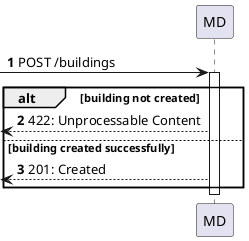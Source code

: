 @startuml
autonumber

participant "MD" as mdr

[-> mdr: POST /buildings

activate mdr
    alt building not created
        [<-- mdr : 422: Unprocessable Content
    else building created successfully
        [<-- mdr : 201: Created
    end
deactivate mdr

@enduml
